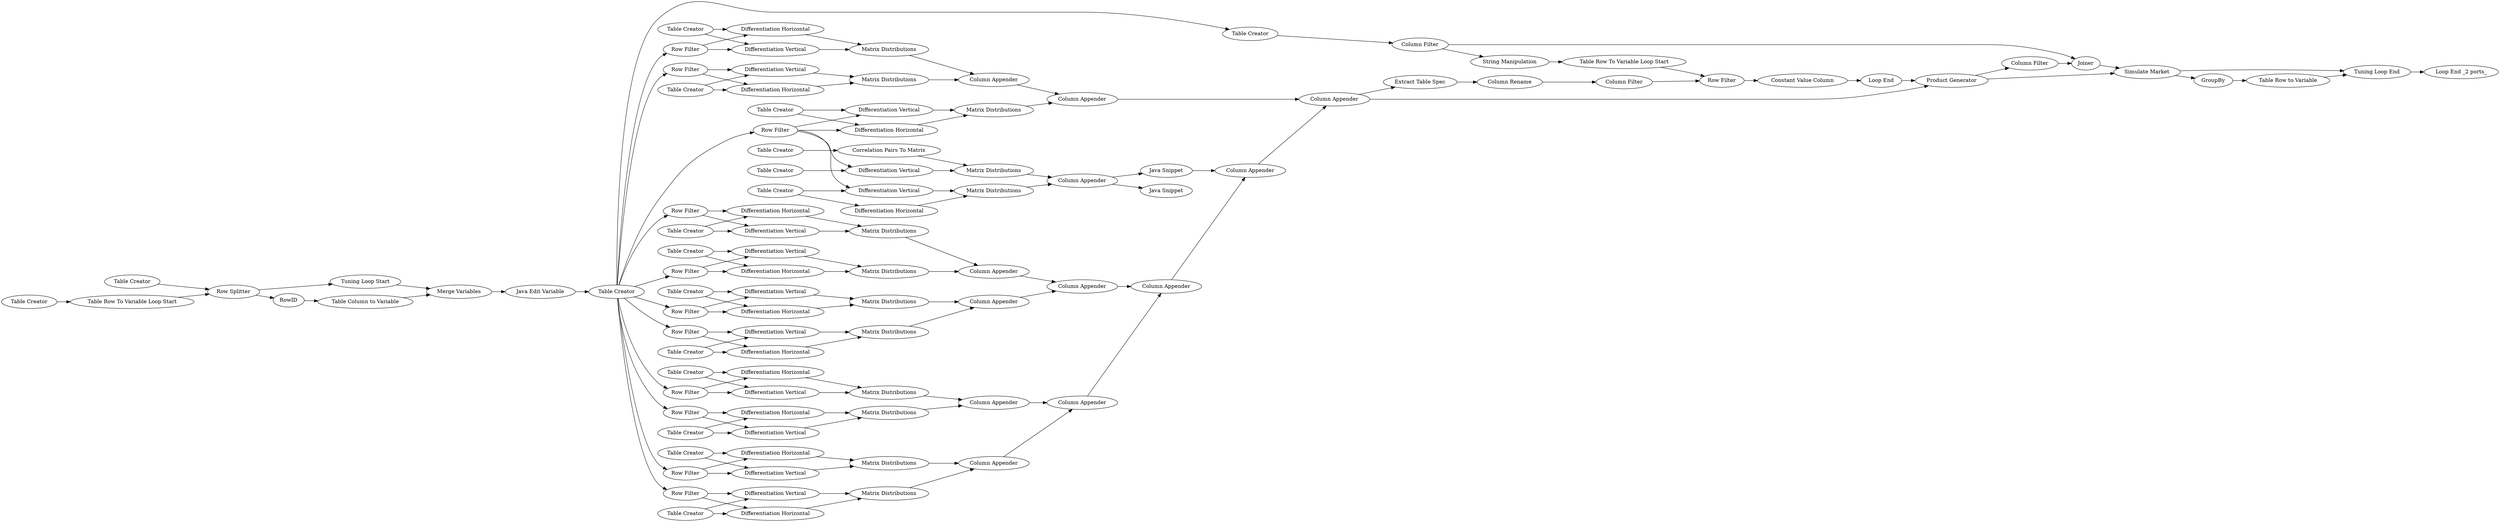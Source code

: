 digraph {
	69 -> 127
	40 -> 72
	24 -> 26
	41 -> 42
	35 -> 38
	4 -> 5
	108 -> 111
	4 -> 39
	5 -> 2
	50 -> 74
	16 -> 15
	99 -> 101
	4 -> 8
	17 -> 129
	131 -> 128
	135 -> 125
	61 -> 64
	28 -> 30
	91 -> 95
	45 -> 44
	102 -> 99
	106 -> 122
	89 -> 102
	61 -> 63
	4 -> 35
	32 -> 70
	28 -> 27
	12 -> 11
	96 -> 98
	33 -> 70
	123 -> 91
	65 -> 135
	23 -> 25
	70 -> 131
	95 -> 96
	6 -> 9
	37 -> 71
	104 -> 4
	12 -> 10
	53 -> 75
	103 -> 136
	8 -> 9
	101 -> 105
	74 -> 134
	132 -> 133
	71 -> 131
	118 -> 138
	129 -> 97
	129 -> 22
	138 -> 111
	87 -> 93
	30 -> 69
	4 -> 89
	128 -> 130
	1 -> 2
	126 -> 124
	5 -> 14
	48 -> 49
	47 -> 50
	29 -> 27
	26 -> 68
	63 -> 65
	34 -> 33
	47 -> 49
	54 -> 51
	125 -> 124
	42 -> 72
	36 -> 37
	6 -> 7
	62 -> 64
	9 -> 66
	98 -> 101
	127 -> 128
	11 -> 18
	73 -> 132
	13 -> 14
	39 -> 40
	92 -> 123
	4 -> 31
	4 -> 45
	23 -> 26
	52 -> 51
	31 -> 32
	29 -> 30
	39 -> 42
	49 -> 74
	98 -> 100
	48 -> 50
	4 -> 62
	137 -> 136
	64 -> 65
	105 -> 120
	24 -> 25
	27 -> 69
	111 -> 103
	100 -> 99
	2 -> 67
	5 -> 3
	36 -> 38
	46 -> 73
	116 -> 137
	68 -> 127
	35 -> 37
	8 -> 7
	136 -> 104
	62 -> 63
	10 -> 18
	66 -> 135
	97 -> 126
	43 -> 46
	93 -> 94
	38 -> 71
	14 -> 17
	25 -> 68
	5 -> 11
	102 -> 92
	94 -> 91
	54 -> 53
	67 -> 125
	4 -> 54
	4 -> 23
	7 -> 66
	124 -> 87
	130 -> 126
	111 -> 116
	101 -> 106
	44 -> 73
	3 -> 67
	31 -> 33
	134 -> 133
	122 -> 105
	34 -> 32
	124 -> 98
	15 -> 17
	45 -> 46
	4 -> 28
	72 -> 132
	51 -> 75
	41 -> 40
	43 -> 44
	75 -> 134
	4 -> 47
	52 -> 53
	18 -> 129
	133 -> 130
	1 -> 3
	103 [label="Tuning Loop Start"]
	126 [label="Column Appender"]
	136 [label="Merge Variables"]
	26 [label="Differentiation Vertical"]
	3 [label="Differentiation Horizontal"]
	6 [label="Table Creator"]
	129 [label="Column Appender"]
	12 [label="Table Creator"]
	75 [label="Matrix Distributions"]
	16 [label="Table Creator"]
	68 [label="Matrix Distributions"]
	28 [label="Row Filter"]
	23 [label="Row Filter"]
	47 [label="Row Filter"]
	11 [label="Differentiation Vertical"]
	93 [label="Column Rename"]
	135 [label="Column Appender"]
	134 [label="Column Appender"]
	5 [label="Row Filter"]
	120 [label="Loop End _2 ports_"]
	29 [label="Table Creator"]
	118 [label="Table Creator"]
	27 [label="Differentiation Vertical"]
	9 [label="Differentiation Vertical"]
	97 [label="Java Snippet"]
	8 [label="Row Filter"]
	108 [label="Table Creator"]
	122 [label="Table Row to Variable"]
	105 [label="Tuning Loop End"]
	92 [label="String Manipulation"]
	137 [label="Table Column to Variable"]
	41 [label="Table Creator"]
	98 [label="Product Generator"]
	54 [label="Row Filter"]
	125 [label="Column Appender"]
	1 [label="Table Creator"]
	53 [label="Differentiation Horizontal"]
	22 [label="Java Snippet"]
	13 [label="Table Creator"]
	43 [label="Table Creator"]
	102 [label="Column Filter"]
	44 [label="Differentiation Vertical"]
	96 [label="Loop End"]
	104 [label="Java Edit Variable"]
	71 [label="Matrix Distributions"]
	52 [label="Table Creator"]
	39 [label="Row Filter"]
	45 [label="Row Filter"]
	132 [label="Column Appender"]
	91 [label="Row Filter"]
	7 [label="Differentiation Horizontal"]
	18 [label="Matrix Distributions"]
	138 [label="Table Row To Variable Loop Start"]
	24 [label="Table Creator"]
	64 [label="Differentiation Horizontal"]
	131 [label="Column Appender"]
	15 [label="Correlation Pairs To Matrix"]
	25 [label="Differentiation Horizontal"]
	33 [label="Differentiation Horizontal"]
	123 [label="Table Row To Variable Loop Start"]
	72 [label="Matrix Distributions"]
	4 [label="Table Creator"]
	61 [label="Table Creator"]
	124 [label="Column Appender"]
	14 [label="Differentiation Vertical"]
	38 [label="Differentiation Vertical"]
	94 [label="Column Filter"]
	99 [label=Joiner]
	35 [label="Row Filter"]
	62 [label="Row Filter"]
	69 [label="Matrix Distributions"]
	65 [label="Matrix Distributions"]
	46 [label="Differentiation Horizontal"]
	116 [label=RowID]
	40 [label="Differentiation Horizontal"]
	30 [label="Differentiation Horizontal"]
	128 [label="Column Appender"]
	133 [label="Column Appender"]
	89 [label="Table Creator"]
	74 [label="Matrix Distributions"]
	17 [label="Matrix Distributions"]
	49 [label="Differentiation Vertical"]
	31 [label="Row Filter"]
	51 [label="Differentiation Vertical"]
	10 [label="Differentiation Horizontal"]
	48 [label="Table Creator"]
	50 [label="Differentiation Horizontal"]
	42 [label="Differentiation Vertical"]
	87 [label="Extract Table Spec"]
	127 [label="Column Appender"]
	67 [label="Matrix Distributions"]
	101 [label="Simulate Market"]
	63 [label="Differentiation Vertical"]
	100 [label="Column Filter"]
	106 [label=GroupBy]
	66 [label="Matrix Distributions"]
	34 [label="Table Creator"]
	70 [label="Matrix Distributions"]
	36 [label="Table Creator"]
	130 [label="Column Appender"]
	95 [label="Constant Value Column"]
	111 [label="Row Splitter"]
	73 [label="Matrix Distributions"]
	32 [label="Differentiation Vertical"]
	2 [label="Differentiation Vertical"]
	37 [label="Differentiation Horizontal"]
	rankdir=LR
}
